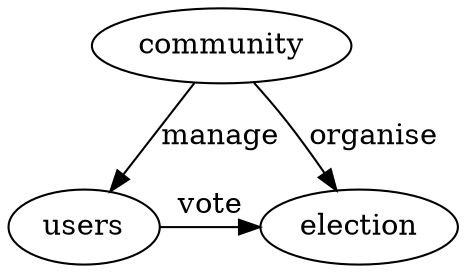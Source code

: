 digraph {
  

  subgraph { 
    rank = same;
    users [label="users"]
    election
  } 
  community [label="community"]

  community -> users [label="manage"]
  community -> election [label="organise"]
  users -> election [label="vote"]
}